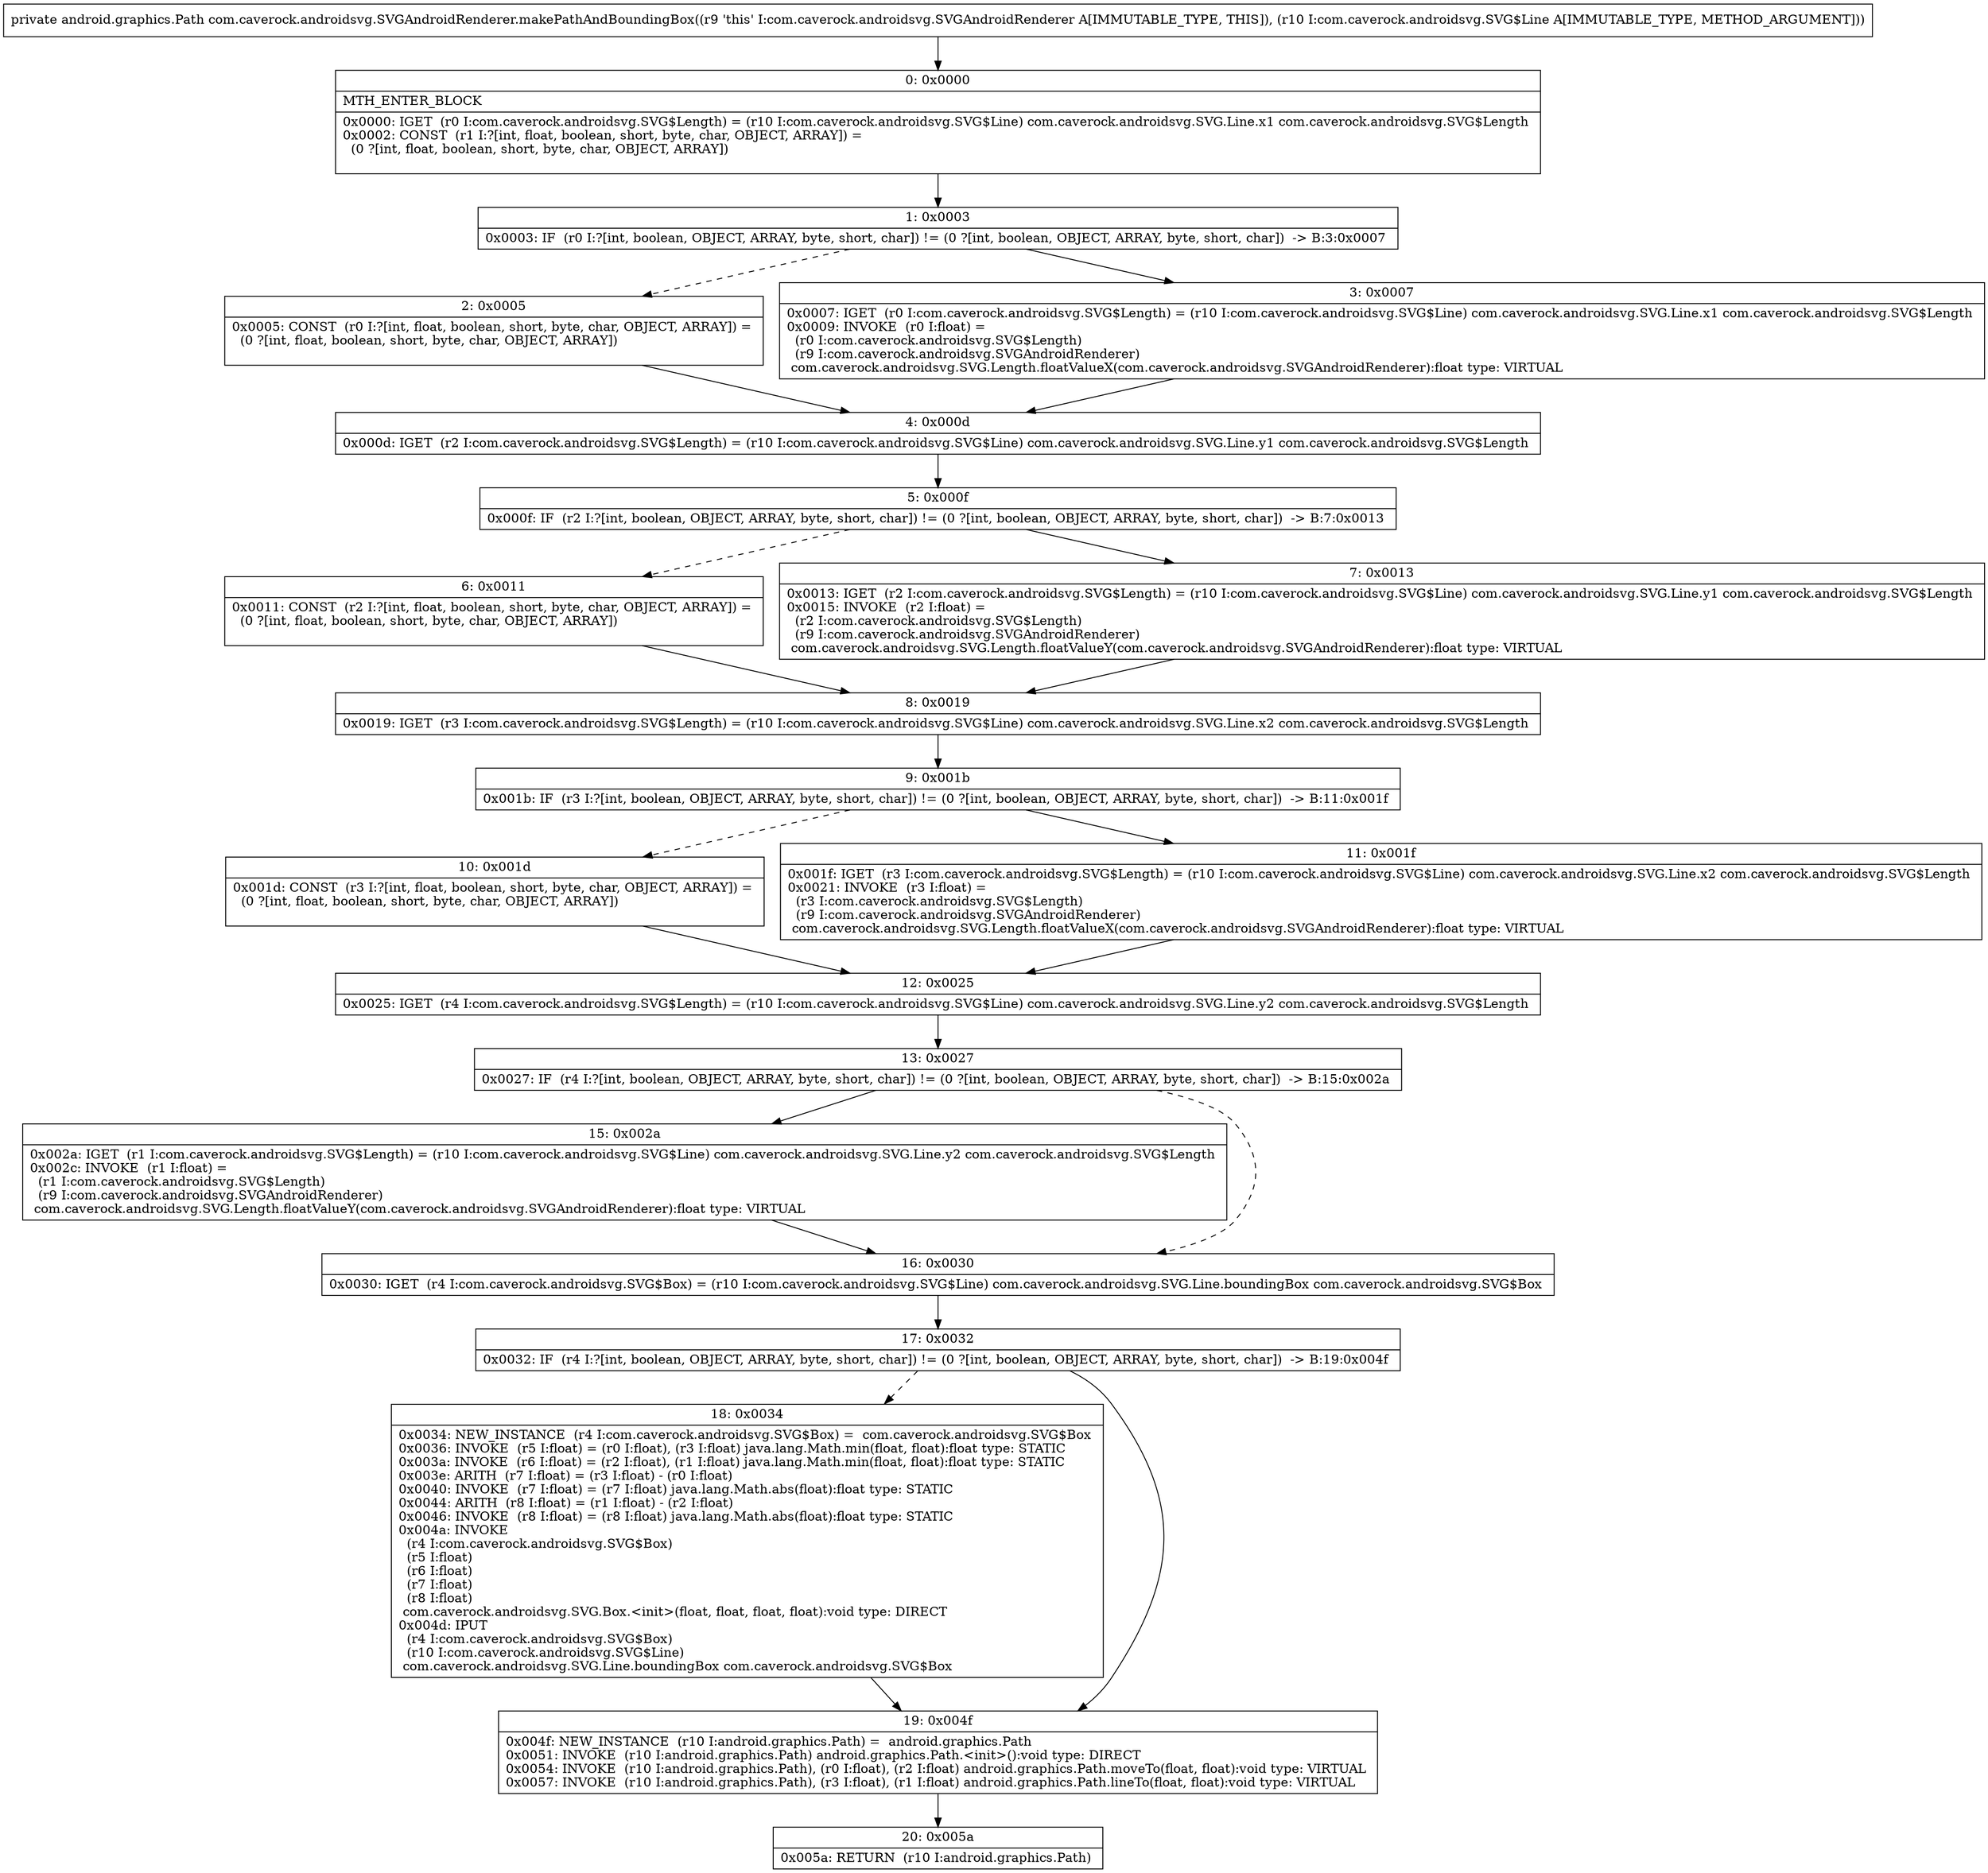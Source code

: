 digraph "CFG forcom.caverock.androidsvg.SVGAndroidRenderer.makePathAndBoundingBox(Lcom\/caverock\/androidsvg\/SVG$Line;)Landroid\/graphics\/Path;" {
Node_0 [shape=record,label="{0\:\ 0x0000|MTH_ENTER_BLOCK\l|0x0000: IGET  (r0 I:com.caverock.androidsvg.SVG$Length) = (r10 I:com.caverock.androidsvg.SVG$Line) com.caverock.androidsvg.SVG.Line.x1 com.caverock.androidsvg.SVG$Length \l0x0002: CONST  (r1 I:?[int, float, boolean, short, byte, char, OBJECT, ARRAY]) = \l  (0 ?[int, float, boolean, short, byte, char, OBJECT, ARRAY])\l \l}"];
Node_1 [shape=record,label="{1\:\ 0x0003|0x0003: IF  (r0 I:?[int, boolean, OBJECT, ARRAY, byte, short, char]) != (0 ?[int, boolean, OBJECT, ARRAY, byte, short, char])  \-\> B:3:0x0007 \l}"];
Node_2 [shape=record,label="{2\:\ 0x0005|0x0005: CONST  (r0 I:?[int, float, boolean, short, byte, char, OBJECT, ARRAY]) = \l  (0 ?[int, float, boolean, short, byte, char, OBJECT, ARRAY])\l \l}"];
Node_3 [shape=record,label="{3\:\ 0x0007|0x0007: IGET  (r0 I:com.caverock.androidsvg.SVG$Length) = (r10 I:com.caverock.androidsvg.SVG$Line) com.caverock.androidsvg.SVG.Line.x1 com.caverock.androidsvg.SVG$Length \l0x0009: INVOKE  (r0 I:float) = \l  (r0 I:com.caverock.androidsvg.SVG$Length)\l  (r9 I:com.caverock.androidsvg.SVGAndroidRenderer)\l com.caverock.androidsvg.SVG.Length.floatValueX(com.caverock.androidsvg.SVGAndroidRenderer):float type: VIRTUAL \l}"];
Node_4 [shape=record,label="{4\:\ 0x000d|0x000d: IGET  (r2 I:com.caverock.androidsvg.SVG$Length) = (r10 I:com.caverock.androidsvg.SVG$Line) com.caverock.androidsvg.SVG.Line.y1 com.caverock.androidsvg.SVG$Length \l}"];
Node_5 [shape=record,label="{5\:\ 0x000f|0x000f: IF  (r2 I:?[int, boolean, OBJECT, ARRAY, byte, short, char]) != (0 ?[int, boolean, OBJECT, ARRAY, byte, short, char])  \-\> B:7:0x0013 \l}"];
Node_6 [shape=record,label="{6\:\ 0x0011|0x0011: CONST  (r2 I:?[int, float, boolean, short, byte, char, OBJECT, ARRAY]) = \l  (0 ?[int, float, boolean, short, byte, char, OBJECT, ARRAY])\l \l}"];
Node_7 [shape=record,label="{7\:\ 0x0013|0x0013: IGET  (r2 I:com.caverock.androidsvg.SVG$Length) = (r10 I:com.caverock.androidsvg.SVG$Line) com.caverock.androidsvg.SVG.Line.y1 com.caverock.androidsvg.SVG$Length \l0x0015: INVOKE  (r2 I:float) = \l  (r2 I:com.caverock.androidsvg.SVG$Length)\l  (r9 I:com.caverock.androidsvg.SVGAndroidRenderer)\l com.caverock.androidsvg.SVG.Length.floatValueY(com.caverock.androidsvg.SVGAndroidRenderer):float type: VIRTUAL \l}"];
Node_8 [shape=record,label="{8\:\ 0x0019|0x0019: IGET  (r3 I:com.caverock.androidsvg.SVG$Length) = (r10 I:com.caverock.androidsvg.SVG$Line) com.caverock.androidsvg.SVG.Line.x2 com.caverock.androidsvg.SVG$Length \l}"];
Node_9 [shape=record,label="{9\:\ 0x001b|0x001b: IF  (r3 I:?[int, boolean, OBJECT, ARRAY, byte, short, char]) != (0 ?[int, boolean, OBJECT, ARRAY, byte, short, char])  \-\> B:11:0x001f \l}"];
Node_10 [shape=record,label="{10\:\ 0x001d|0x001d: CONST  (r3 I:?[int, float, boolean, short, byte, char, OBJECT, ARRAY]) = \l  (0 ?[int, float, boolean, short, byte, char, OBJECT, ARRAY])\l \l}"];
Node_11 [shape=record,label="{11\:\ 0x001f|0x001f: IGET  (r3 I:com.caverock.androidsvg.SVG$Length) = (r10 I:com.caverock.androidsvg.SVG$Line) com.caverock.androidsvg.SVG.Line.x2 com.caverock.androidsvg.SVG$Length \l0x0021: INVOKE  (r3 I:float) = \l  (r3 I:com.caverock.androidsvg.SVG$Length)\l  (r9 I:com.caverock.androidsvg.SVGAndroidRenderer)\l com.caverock.androidsvg.SVG.Length.floatValueX(com.caverock.androidsvg.SVGAndroidRenderer):float type: VIRTUAL \l}"];
Node_12 [shape=record,label="{12\:\ 0x0025|0x0025: IGET  (r4 I:com.caverock.androidsvg.SVG$Length) = (r10 I:com.caverock.androidsvg.SVG$Line) com.caverock.androidsvg.SVG.Line.y2 com.caverock.androidsvg.SVG$Length \l}"];
Node_13 [shape=record,label="{13\:\ 0x0027|0x0027: IF  (r4 I:?[int, boolean, OBJECT, ARRAY, byte, short, char]) != (0 ?[int, boolean, OBJECT, ARRAY, byte, short, char])  \-\> B:15:0x002a \l}"];
Node_15 [shape=record,label="{15\:\ 0x002a|0x002a: IGET  (r1 I:com.caverock.androidsvg.SVG$Length) = (r10 I:com.caverock.androidsvg.SVG$Line) com.caverock.androidsvg.SVG.Line.y2 com.caverock.androidsvg.SVG$Length \l0x002c: INVOKE  (r1 I:float) = \l  (r1 I:com.caverock.androidsvg.SVG$Length)\l  (r9 I:com.caverock.androidsvg.SVGAndroidRenderer)\l com.caverock.androidsvg.SVG.Length.floatValueY(com.caverock.androidsvg.SVGAndroidRenderer):float type: VIRTUAL \l}"];
Node_16 [shape=record,label="{16\:\ 0x0030|0x0030: IGET  (r4 I:com.caverock.androidsvg.SVG$Box) = (r10 I:com.caverock.androidsvg.SVG$Line) com.caverock.androidsvg.SVG.Line.boundingBox com.caverock.androidsvg.SVG$Box \l}"];
Node_17 [shape=record,label="{17\:\ 0x0032|0x0032: IF  (r4 I:?[int, boolean, OBJECT, ARRAY, byte, short, char]) != (0 ?[int, boolean, OBJECT, ARRAY, byte, short, char])  \-\> B:19:0x004f \l}"];
Node_18 [shape=record,label="{18\:\ 0x0034|0x0034: NEW_INSTANCE  (r4 I:com.caverock.androidsvg.SVG$Box) =  com.caverock.androidsvg.SVG$Box \l0x0036: INVOKE  (r5 I:float) = (r0 I:float), (r3 I:float) java.lang.Math.min(float, float):float type: STATIC \l0x003a: INVOKE  (r6 I:float) = (r2 I:float), (r1 I:float) java.lang.Math.min(float, float):float type: STATIC \l0x003e: ARITH  (r7 I:float) = (r3 I:float) \- (r0 I:float) \l0x0040: INVOKE  (r7 I:float) = (r7 I:float) java.lang.Math.abs(float):float type: STATIC \l0x0044: ARITH  (r8 I:float) = (r1 I:float) \- (r2 I:float) \l0x0046: INVOKE  (r8 I:float) = (r8 I:float) java.lang.Math.abs(float):float type: STATIC \l0x004a: INVOKE  \l  (r4 I:com.caverock.androidsvg.SVG$Box)\l  (r5 I:float)\l  (r6 I:float)\l  (r7 I:float)\l  (r8 I:float)\l com.caverock.androidsvg.SVG.Box.\<init\>(float, float, float, float):void type: DIRECT \l0x004d: IPUT  \l  (r4 I:com.caverock.androidsvg.SVG$Box)\l  (r10 I:com.caverock.androidsvg.SVG$Line)\l com.caverock.androidsvg.SVG.Line.boundingBox com.caverock.androidsvg.SVG$Box \l}"];
Node_19 [shape=record,label="{19\:\ 0x004f|0x004f: NEW_INSTANCE  (r10 I:android.graphics.Path) =  android.graphics.Path \l0x0051: INVOKE  (r10 I:android.graphics.Path) android.graphics.Path.\<init\>():void type: DIRECT \l0x0054: INVOKE  (r10 I:android.graphics.Path), (r0 I:float), (r2 I:float) android.graphics.Path.moveTo(float, float):void type: VIRTUAL \l0x0057: INVOKE  (r10 I:android.graphics.Path), (r3 I:float), (r1 I:float) android.graphics.Path.lineTo(float, float):void type: VIRTUAL \l}"];
Node_20 [shape=record,label="{20\:\ 0x005a|0x005a: RETURN  (r10 I:android.graphics.Path) \l}"];
MethodNode[shape=record,label="{private android.graphics.Path com.caverock.androidsvg.SVGAndroidRenderer.makePathAndBoundingBox((r9 'this' I:com.caverock.androidsvg.SVGAndroidRenderer A[IMMUTABLE_TYPE, THIS]), (r10 I:com.caverock.androidsvg.SVG$Line A[IMMUTABLE_TYPE, METHOD_ARGUMENT])) }"];
MethodNode -> Node_0;
Node_0 -> Node_1;
Node_1 -> Node_2[style=dashed];
Node_1 -> Node_3;
Node_2 -> Node_4;
Node_3 -> Node_4;
Node_4 -> Node_5;
Node_5 -> Node_6[style=dashed];
Node_5 -> Node_7;
Node_6 -> Node_8;
Node_7 -> Node_8;
Node_8 -> Node_9;
Node_9 -> Node_10[style=dashed];
Node_9 -> Node_11;
Node_10 -> Node_12;
Node_11 -> Node_12;
Node_12 -> Node_13;
Node_13 -> Node_15;
Node_13 -> Node_16[style=dashed];
Node_15 -> Node_16;
Node_16 -> Node_17;
Node_17 -> Node_18[style=dashed];
Node_17 -> Node_19;
Node_18 -> Node_19;
Node_19 -> Node_20;
}

